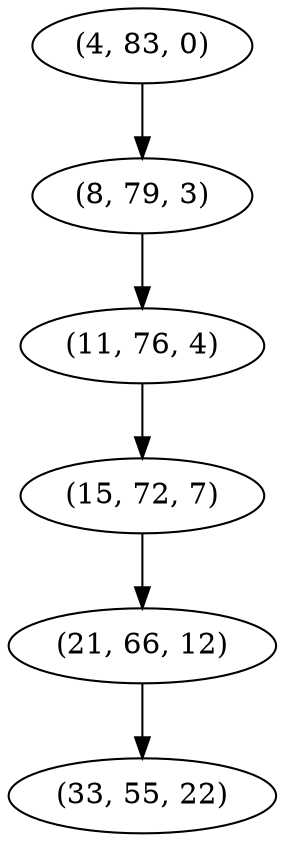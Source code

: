 digraph tree {
    "(4, 83, 0)";
    "(8, 79, 3)";
    "(11, 76, 4)";
    "(15, 72, 7)";
    "(21, 66, 12)";
    "(33, 55, 22)";
    "(4, 83, 0)" -> "(8, 79, 3)";
    "(8, 79, 3)" -> "(11, 76, 4)";
    "(11, 76, 4)" -> "(15, 72, 7)";
    "(15, 72, 7)" -> "(21, 66, 12)";
    "(21, 66, 12)" -> "(33, 55, 22)";
}
